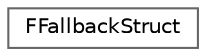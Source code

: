 digraph "Graphical Class Hierarchy"
{
 // INTERACTIVE_SVG=YES
 // LATEX_PDF_SIZE
  bgcolor="transparent";
  edge [fontname=Helvetica,fontsize=10,labelfontname=Helvetica,labelfontsize=10];
  node [fontname=Helvetica,fontsize=10,shape=box,height=0.2,width=0.4];
  rankdir="LR";
  Node0 [id="Node000000",label="FFallbackStruct",height=0.2,width=0.4,color="grey40", fillcolor="white", style="filled",URL="$d7/d52/structFFallbackStruct.html",tooltip=" "];
}
